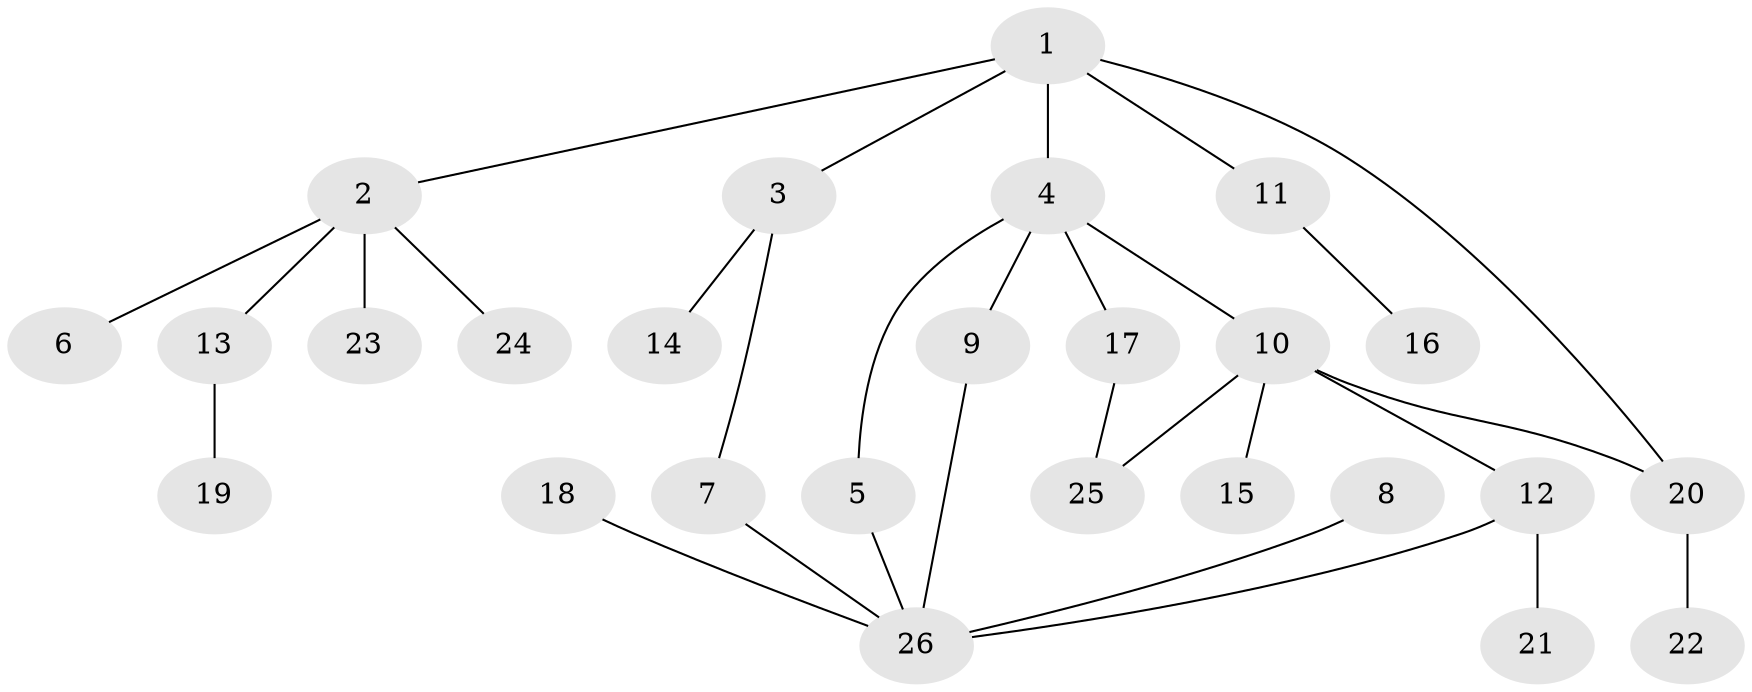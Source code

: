 // original degree distribution, {5: 0.0392156862745098, 2: 0.37254901960784315, 4: 0.058823529411764705, 1: 0.37254901960784315, 3: 0.11764705882352941, 7: 0.0196078431372549, 6: 0.0196078431372549}
// Generated by graph-tools (version 1.1) at 2025/49/03/09/25 03:49:24]
// undirected, 26 vertices, 30 edges
graph export_dot {
graph [start="1"]
  node [color=gray90,style=filled];
  1;
  2;
  3;
  4;
  5;
  6;
  7;
  8;
  9;
  10;
  11;
  12;
  13;
  14;
  15;
  16;
  17;
  18;
  19;
  20;
  21;
  22;
  23;
  24;
  25;
  26;
  1 -- 2 [weight=1.0];
  1 -- 3 [weight=1.0];
  1 -- 4 [weight=1.0];
  1 -- 11 [weight=1.0];
  1 -- 20 [weight=1.0];
  2 -- 6 [weight=1.0];
  2 -- 13 [weight=1.0];
  2 -- 23 [weight=1.0];
  2 -- 24 [weight=1.0];
  3 -- 7 [weight=1.0];
  3 -- 14 [weight=1.0];
  4 -- 5 [weight=1.0];
  4 -- 9 [weight=1.0];
  4 -- 10 [weight=1.0];
  4 -- 17 [weight=1.0];
  5 -- 26 [weight=1.0];
  7 -- 26 [weight=1.0];
  8 -- 26 [weight=1.0];
  9 -- 26 [weight=1.0];
  10 -- 12 [weight=1.0];
  10 -- 15 [weight=1.0];
  10 -- 20 [weight=1.0];
  10 -- 25 [weight=1.0];
  11 -- 16 [weight=1.0];
  12 -- 21 [weight=1.0];
  12 -- 26 [weight=1.0];
  13 -- 19 [weight=1.0];
  17 -- 25 [weight=1.0];
  18 -- 26 [weight=1.0];
  20 -- 22 [weight=1.0];
}
